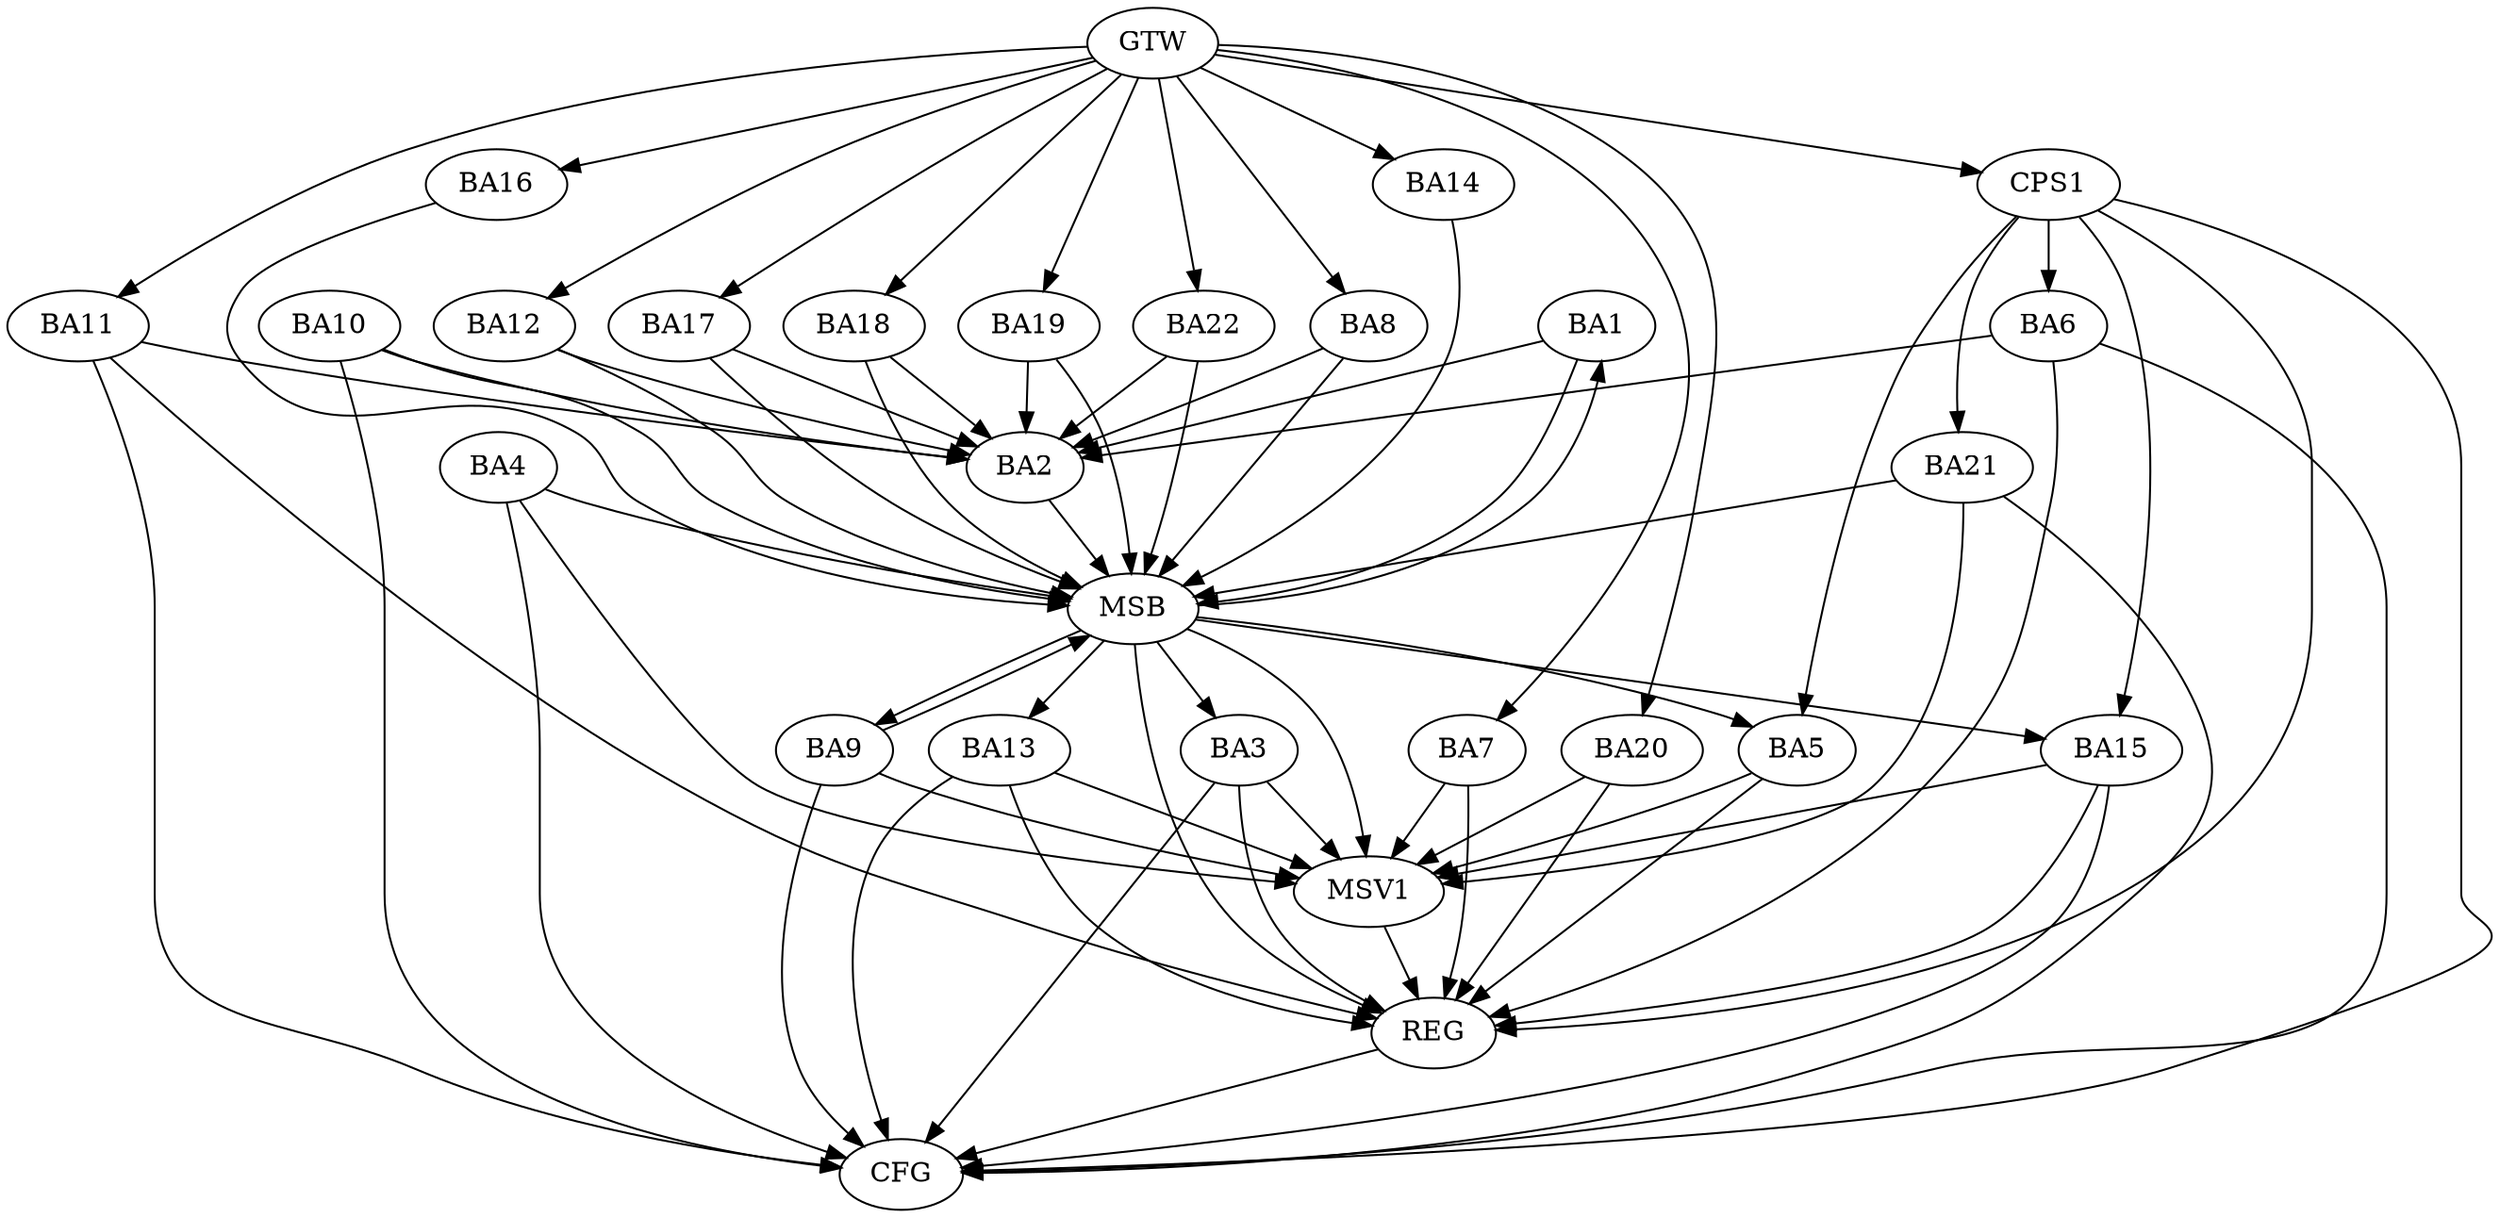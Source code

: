 strict digraph G {
  BA1 [ label="BA1" ];
  BA2 [ label="BA2" ];
  BA3 [ label="BA3" ];
  BA4 [ label="BA4" ];
  BA5 [ label="BA5" ];
  BA6 [ label="BA6" ];
  BA7 [ label="BA7" ];
  BA8 [ label="BA8" ];
  BA9 [ label="BA9" ];
  BA10 [ label="BA10" ];
  BA11 [ label="BA11" ];
  BA12 [ label="BA12" ];
  BA13 [ label="BA13" ];
  BA14 [ label="BA14" ];
  BA15 [ label="BA15" ];
  BA16 [ label="BA16" ];
  BA17 [ label="BA17" ];
  BA18 [ label="BA18" ];
  BA19 [ label="BA19" ];
  BA20 [ label="BA20" ];
  BA21 [ label="BA21" ];
  BA22 [ label="BA22" ];
  CPS1 [ label="CPS1" ];
  GTW [ label="GTW" ];
  REG [ label="REG" ];
  MSB [ label="MSB" ];
  CFG [ label="CFG" ];
  MSV1 [ label="MSV1" ];
  CPS1 -> BA5;
  CPS1 -> BA15;
  CPS1 -> BA21;
  CPS1 -> BA6;
  GTW -> BA7;
  GTW -> BA8;
  GTW -> BA11;
  GTW -> BA12;
  GTW -> BA14;
  GTW -> BA16;
  GTW -> BA17;
  GTW -> BA18;
  GTW -> BA19;
  GTW -> BA20;
  GTW -> BA22;
  GTW -> CPS1;
  BA3 -> REG;
  BA5 -> REG;
  BA6 -> REG;
  BA7 -> REG;
  BA11 -> REG;
  BA13 -> REG;
  BA15 -> REG;
  BA20 -> REG;
  CPS1 -> REG;
  BA1 -> MSB;
  MSB -> REG;
  BA2 -> MSB;
  MSB -> BA1;
  BA4 -> MSB;
  BA8 -> MSB;
  MSB -> BA3;
  BA9 -> MSB;
  BA10 -> MSB;
  MSB -> BA5;
  BA12 -> MSB;
  MSB -> BA9;
  BA14 -> MSB;
  BA16 -> MSB;
  BA17 -> MSB;
  MSB -> BA13;
  BA18 -> MSB;
  BA19 -> MSB;
  MSB -> BA15;
  BA21 -> MSB;
  BA22 -> MSB;
  BA15 -> CFG;
  BA21 -> CFG;
  BA11 -> CFG;
  BA3 -> CFG;
  CPS1 -> CFG;
  BA4 -> CFG;
  BA13 -> CFG;
  BA10 -> CFG;
  BA9 -> CFG;
  BA6 -> CFG;
  REG -> CFG;
  BA17 -> BA2;
  BA11 -> BA2;
  BA12 -> BA2;
  BA22 -> BA2;
  BA10 -> BA2;
  BA19 -> BA2;
  BA6 -> BA2;
  BA18 -> BA2;
  BA8 -> BA2;
  BA1 -> BA2;
  BA3 -> MSV1;
  BA7 -> MSV1;
  BA13 -> MSV1;
  MSB -> MSV1;
  BA4 -> MSV1;
  BA20 -> MSV1;
  BA15 -> MSV1;
  BA5 -> MSV1;
  BA9 -> MSV1;
  BA21 -> MSV1;
  MSV1 -> REG;
}
